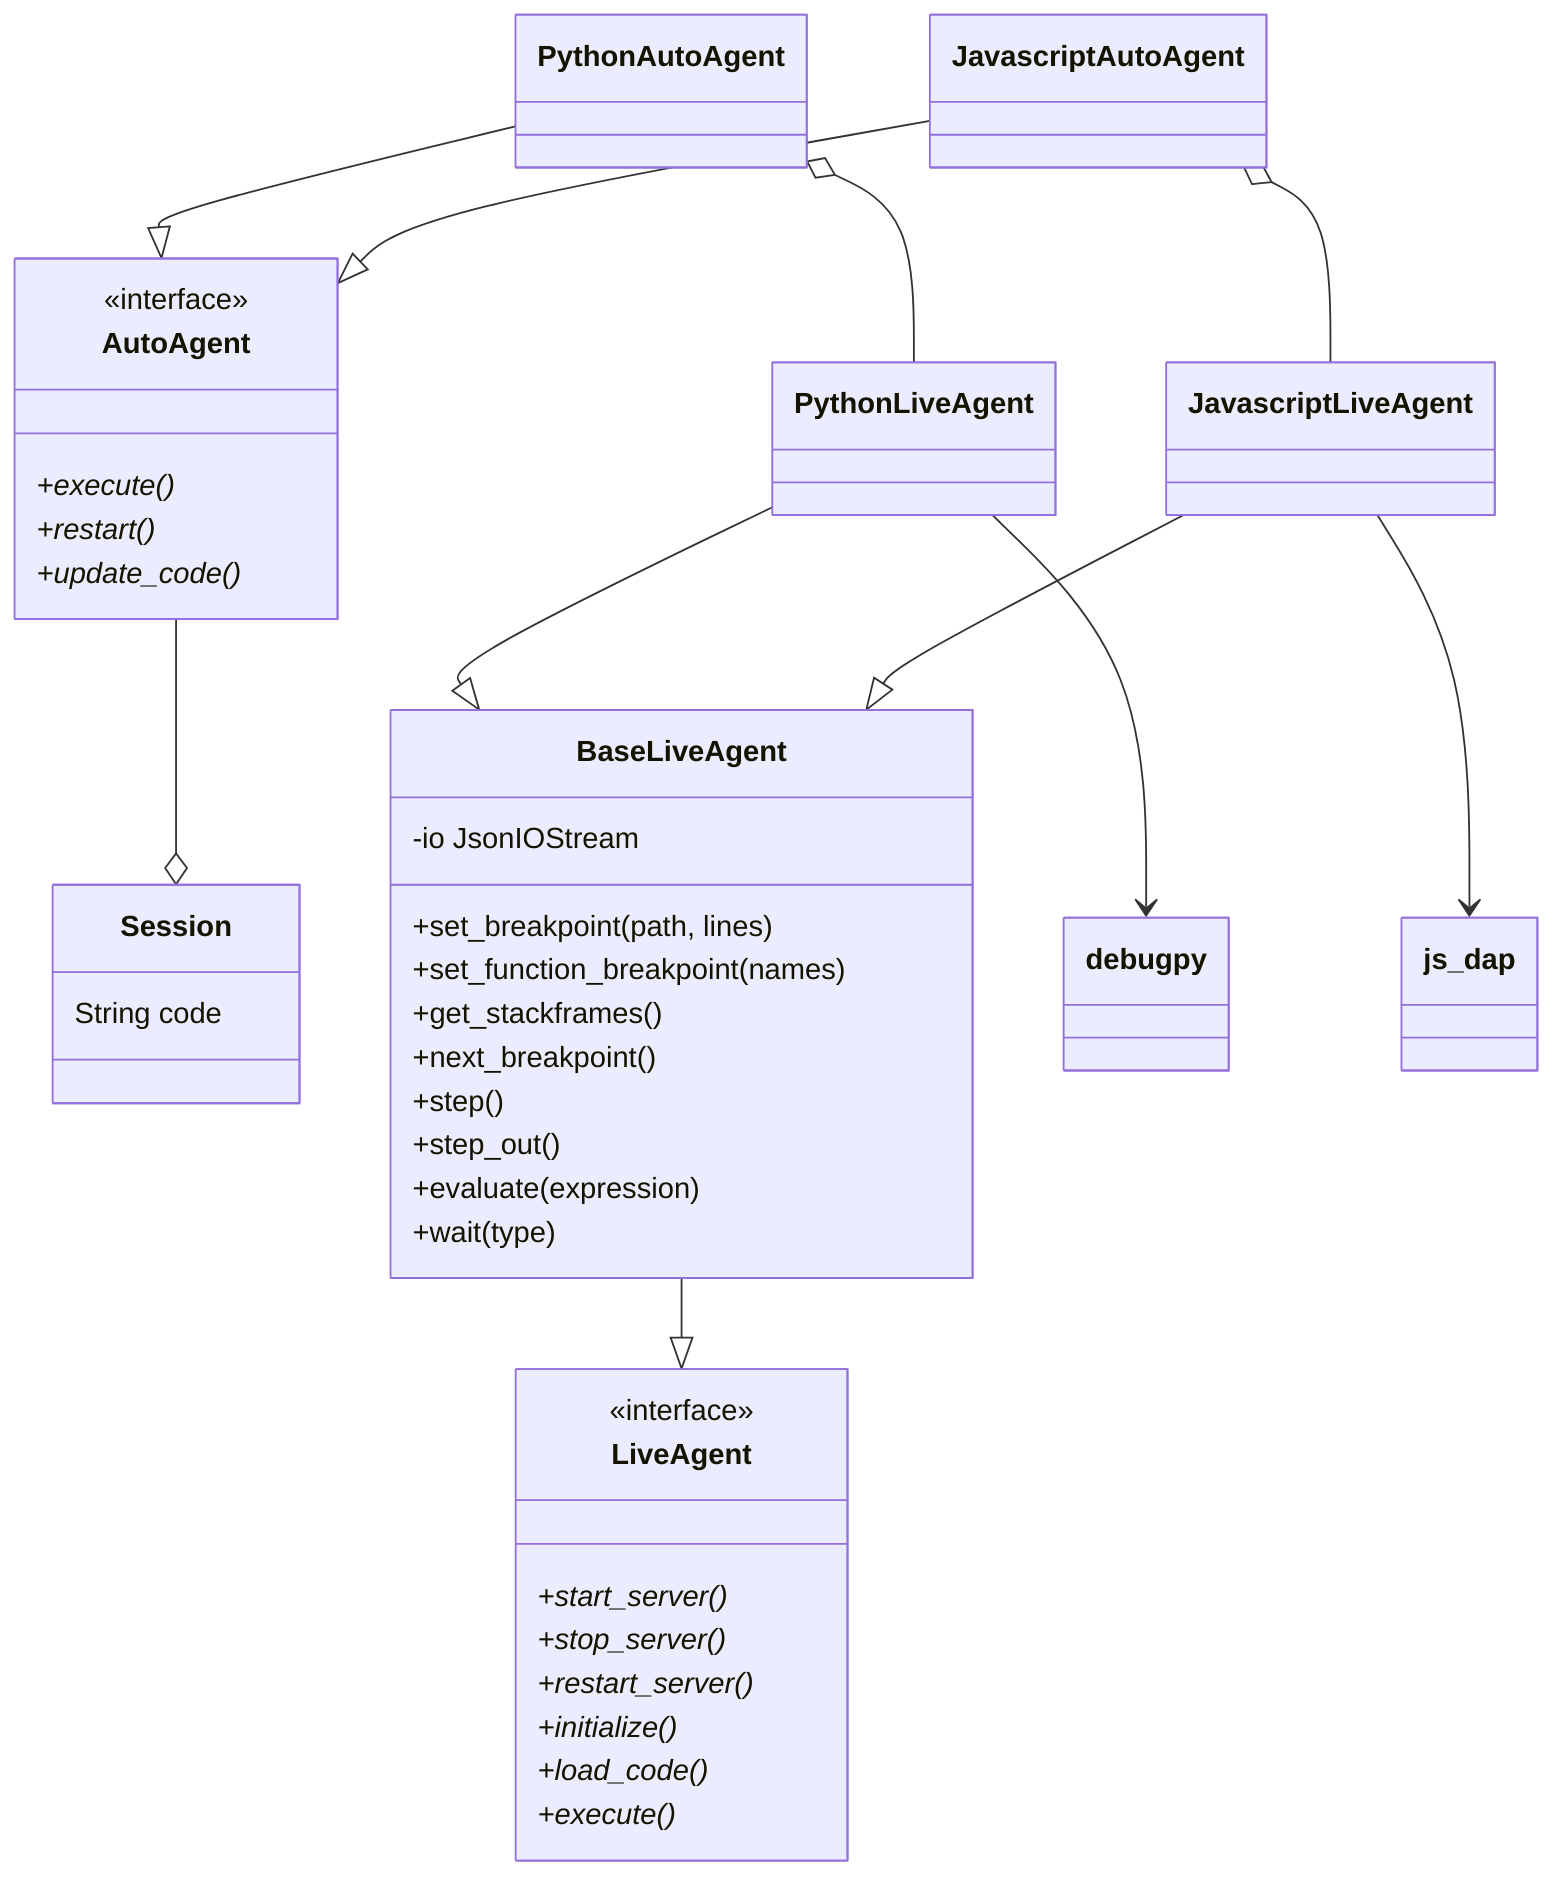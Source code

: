 classDiagram
    AutoAgent --o Session
    BaseLiveAgent --|> LiveAgent
    PythonLiveAgent --|> BaseLiveAgent
    JavascriptLiveAgent --|> BaseLiveAgent
    PythonAutoAgent --|> AutoAgent
    JavascriptAutoAgent --|> AutoAgent
    PythonAutoAgent o-- PythonLiveAgent
    JavascriptAutoAgent o-- JavascriptLiveAgent
    PythonLiveAgent --> debugpy
    JavascriptLiveAgent --> js_dap
    <<interface>> LiveAgent
    <<interface>> AutoAgent
    class LiveAgent {
        +start_server()*
        +stop_server()*
        +restart_server()*
        +initialize()*
        +load_code()*
        +execute()*
    }
    class BaseLiveAgent {
        -io JsonIOStream
        +set_breakpoint(path, lines)
        +set_function_breakpoint(names)
        +get_stackframes()
        +next_breakpoint()
        +step()
        +step_out()
        +evaluate(expression)
        +wait(type)
    }
    class AutoAgent {
        +execute()*
        +restart()*
        +update_code()*
    }
    class Session {
        String code
    }
